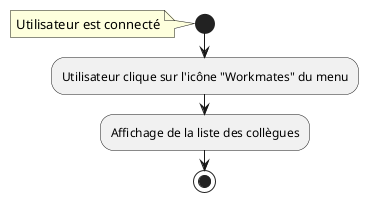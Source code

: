 @startuml
'https://plantuml.com/activity-diagram-beta

start
note : Utilisateur est connecté
:Utilisateur clique sur l'icône "Workmates" du menu;
:Affichage de la liste des collègues;
stop

@enduml
